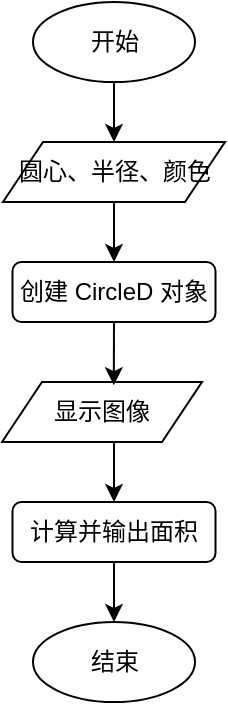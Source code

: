 <mxfile version="24.9.1">
  <diagram id="C5RBs43oDa-KdzZeNtuy" name="Page-1">
    <mxGraphModel dx="823" dy="477" grid="0" gridSize="10" guides="1" tooltips="1" connect="1" arrows="1" fold="1" page="1" pageScale="1" pageWidth="827" pageHeight="1169" math="0" shadow="0">
      <root>
        <mxCell id="WIyWlLk6GJQsqaUBKTNV-0" />
        <mxCell id="WIyWlLk6GJQsqaUBKTNV-1" parent="WIyWlLk6GJQsqaUBKTNV-0" />
        <mxCell id="h8-HwCoDp5gDYGon_-DF-4" value="" style="edgeStyle=orthogonalEdgeStyle;rounded=0;orthogonalLoop=1;jettySize=auto;html=1;" edge="1" parent="WIyWlLk6GJQsqaUBKTNV-1" source="h8-HwCoDp5gDYGon_-DF-1" target="h8-HwCoDp5gDYGon_-DF-3">
          <mxGeometry relative="1" as="geometry" />
        </mxCell>
        <mxCell id="h8-HwCoDp5gDYGon_-DF-1" value="开始" style="ellipse;whiteSpace=wrap;html=1;" vertex="1" parent="WIyWlLk6GJQsqaUBKTNV-1">
          <mxGeometry x="328.5" y="70" width="81" height="40" as="geometry" />
        </mxCell>
        <mxCell id="h8-HwCoDp5gDYGon_-DF-2" value="结束" style="ellipse;whiteSpace=wrap;html=1;" vertex="1" parent="WIyWlLk6GJQsqaUBKTNV-1">
          <mxGeometry x="328.5" y="380" width="81" height="40" as="geometry" />
        </mxCell>
        <mxCell id="h8-HwCoDp5gDYGon_-DF-8" style="edgeStyle=orthogonalEdgeStyle;rounded=0;orthogonalLoop=1;jettySize=auto;html=1;exitX=0.5;exitY=1;exitDx=0;exitDy=0;entryX=0.5;entryY=0;entryDx=0;entryDy=0;" edge="1" parent="WIyWlLk6GJQsqaUBKTNV-1" source="h8-HwCoDp5gDYGon_-DF-3" target="h8-HwCoDp5gDYGon_-DF-6">
          <mxGeometry relative="1" as="geometry" />
        </mxCell>
        <mxCell id="h8-HwCoDp5gDYGon_-DF-3" value="圆心、半径、颜色" style="shape=parallelogram;perimeter=parallelogramPerimeter;whiteSpace=wrap;html=1;fixedSize=1;" vertex="1" parent="WIyWlLk6GJQsqaUBKTNV-1">
          <mxGeometry x="313.5" y="140" width="111" height="30" as="geometry" />
        </mxCell>
        <mxCell id="h8-HwCoDp5gDYGon_-DF-6" value="&lt;span style=&quot;text-align: start;&quot;&gt;&lt;font style=&quot;font-size: 12px;&quot;&gt;创建 CircleD 对象&lt;/font&gt;&lt;/span&gt;" style="rounded=1;whiteSpace=wrap;html=1;" vertex="1" parent="WIyWlLk6GJQsqaUBKTNV-1">
          <mxGeometry x="318.25" y="200" width="101.5" height="30" as="geometry" />
        </mxCell>
        <mxCell id="h8-HwCoDp5gDYGon_-DF-15" style="edgeStyle=orthogonalEdgeStyle;rounded=0;orthogonalLoop=1;jettySize=auto;html=1;exitX=0.5;exitY=1;exitDx=0;exitDy=0;entryX=0.5;entryY=0;entryDx=0;entryDy=0;" edge="1" parent="WIyWlLk6GJQsqaUBKTNV-1" source="h8-HwCoDp5gDYGon_-DF-9" target="h8-HwCoDp5gDYGon_-DF-13">
          <mxGeometry relative="1" as="geometry" />
        </mxCell>
        <mxCell id="h8-HwCoDp5gDYGon_-DF-9" value="显示图像" style="shape=parallelogram;perimeter=parallelogramPerimeter;whiteSpace=wrap;html=1;fixedSize=1;" vertex="1" parent="WIyWlLk6GJQsqaUBKTNV-1">
          <mxGeometry x="313" y="260" width="100" height="30" as="geometry" />
        </mxCell>
        <mxCell id="h8-HwCoDp5gDYGon_-DF-10" style="edgeStyle=orthogonalEdgeStyle;rounded=0;orthogonalLoop=1;jettySize=auto;html=1;exitX=0.5;exitY=1;exitDx=0;exitDy=0;entryX=0.559;entryY=0.054;entryDx=0;entryDy=0;entryPerimeter=0;" edge="1" parent="WIyWlLk6GJQsqaUBKTNV-1" source="h8-HwCoDp5gDYGon_-DF-6" target="h8-HwCoDp5gDYGon_-DF-9">
          <mxGeometry relative="1" as="geometry" />
        </mxCell>
        <mxCell id="h8-HwCoDp5gDYGon_-DF-16" style="edgeStyle=orthogonalEdgeStyle;rounded=0;orthogonalLoop=1;jettySize=auto;html=1;exitX=0.5;exitY=1;exitDx=0;exitDy=0;entryX=0.5;entryY=0;entryDx=0;entryDy=0;" edge="1" parent="WIyWlLk6GJQsqaUBKTNV-1" source="h8-HwCoDp5gDYGon_-DF-13" target="h8-HwCoDp5gDYGon_-DF-2">
          <mxGeometry relative="1" as="geometry" />
        </mxCell>
        <mxCell id="h8-HwCoDp5gDYGon_-DF-13" value="&lt;div style=&quot;text-align: start;&quot;&gt;计算并输出面积&lt;/div&gt;" style="rounded=1;whiteSpace=wrap;html=1;" vertex="1" parent="WIyWlLk6GJQsqaUBKTNV-1">
          <mxGeometry x="318.25" y="320" width="101.5" height="30" as="geometry" />
        </mxCell>
      </root>
    </mxGraphModel>
  </diagram>
</mxfile>
